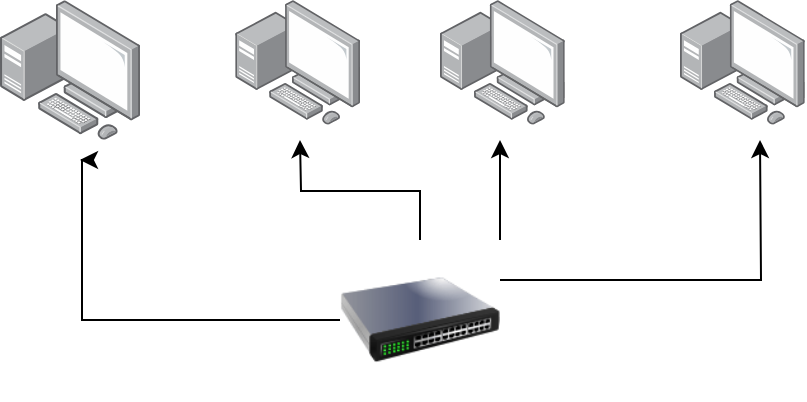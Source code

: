<mxfile version="23.1.1" type="device">
  <diagram name="Página-1" id="ypINwXkmDOeOfqN9kOpa">
    <mxGraphModel dx="1050" dy="565" grid="1" gridSize="10" guides="1" tooltips="1" connect="1" arrows="1" fold="1" page="1" pageScale="1" pageWidth="827" pageHeight="1169" math="0" shadow="0">
      <root>
        <mxCell id="0" />
        <mxCell id="1" parent="0" />
        <mxCell id="H_F3HCa8tgLlJ1GV_gX5-2" value="" style="image;points=[];aspect=fixed;html=1;align=center;shadow=0;dashed=0;image=img/lib/allied_telesis/computer_and_terminals/Personal_Computer_with_Server.svg;" vertex="1" parent="1">
          <mxGeometry x="200" y="130" width="70" height="70" as="geometry" />
        </mxCell>
        <mxCell id="H_F3HCa8tgLlJ1GV_gX5-3" value="" style="image;points=[];aspect=fixed;html=1;align=center;shadow=0;dashed=0;image=img/lib/allied_telesis/computer_and_terminals/Personal_Computer_with_Server.svg;" vertex="1" parent="1">
          <mxGeometry x="317.6" y="130" width="62.4" height="62.4" as="geometry" />
        </mxCell>
        <mxCell id="H_F3HCa8tgLlJ1GV_gX5-4" value="" style="image;points=[];aspect=fixed;html=1;align=center;shadow=0;dashed=0;image=img/lib/allied_telesis/computer_and_terminals/Personal_Computer_with_Server.svg;" vertex="1" parent="1">
          <mxGeometry x="420" y="130" width="62.4" height="62.4" as="geometry" />
        </mxCell>
        <mxCell id="H_F3HCa8tgLlJ1GV_gX5-5" value="" style="image;points=[];aspect=fixed;html=1;align=center;shadow=0;dashed=0;image=img/lib/allied_telesis/computer_and_terminals/Personal_Computer_with_Server.svg;" vertex="1" parent="1">
          <mxGeometry x="540" y="130" width="62.4" height="62.4" as="geometry" />
        </mxCell>
        <mxCell id="H_F3HCa8tgLlJ1GV_gX5-7" style="edgeStyle=orthogonalEdgeStyle;rounded=0;orthogonalLoop=1;jettySize=auto;html=1;exitX=1;exitY=0.25;exitDx=0;exitDy=0;" edge="1" parent="1" source="H_F3HCa8tgLlJ1GV_gX5-6">
          <mxGeometry relative="1" as="geometry">
            <mxPoint x="580" y="200" as="targetPoint" />
          </mxGeometry>
        </mxCell>
        <mxCell id="H_F3HCa8tgLlJ1GV_gX5-8" style="edgeStyle=orthogonalEdgeStyle;rounded=0;orthogonalLoop=1;jettySize=auto;html=1;exitX=1;exitY=0;exitDx=0;exitDy=0;" edge="1" parent="1" source="H_F3HCa8tgLlJ1GV_gX5-6">
          <mxGeometry relative="1" as="geometry">
            <mxPoint x="450" y="200" as="targetPoint" />
          </mxGeometry>
        </mxCell>
        <mxCell id="H_F3HCa8tgLlJ1GV_gX5-9" style="edgeStyle=orthogonalEdgeStyle;rounded=0;orthogonalLoop=1;jettySize=auto;html=1;exitX=0.5;exitY=0;exitDx=0;exitDy=0;" edge="1" parent="1" source="H_F3HCa8tgLlJ1GV_gX5-6">
          <mxGeometry relative="1" as="geometry">
            <mxPoint x="350" y="200" as="targetPoint" />
          </mxGeometry>
        </mxCell>
        <mxCell id="H_F3HCa8tgLlJ1GV_gX5-10" style="edgeStyle=orthogonalEdgeStyle;rounded=0;orthogonalLoop=1;jettySize=auto;html=1;exitX=0;exitY=0.5;exitDx=0;exitDy=0;" edge="1" parent="1" source="H_F3HCa8tgLlJ1GV_gX5-6">
          <mxGeometry relative="1" as="geometry">
            <mxPoint x="240" y="210" as="targetPoint" />
            <Array as="points">
              <mxPoint x="241" y="290" />
            </Array>
          </mxGeometry>
        </mxCell>
        <mxCell id="H_F3HCa8tgLlJ1GV_gX5-6" value="" style="image;html=1;image=img/lib/clip_art/networking/Switch_128x128.png" vertex="1" parent="1">
          <mxGeometry x="370" y="250" width="80" height="80" as="geometry" />
        </mxCell>
      </root>
    </mxGraphModel>
  </diagram>
</mxfile>
